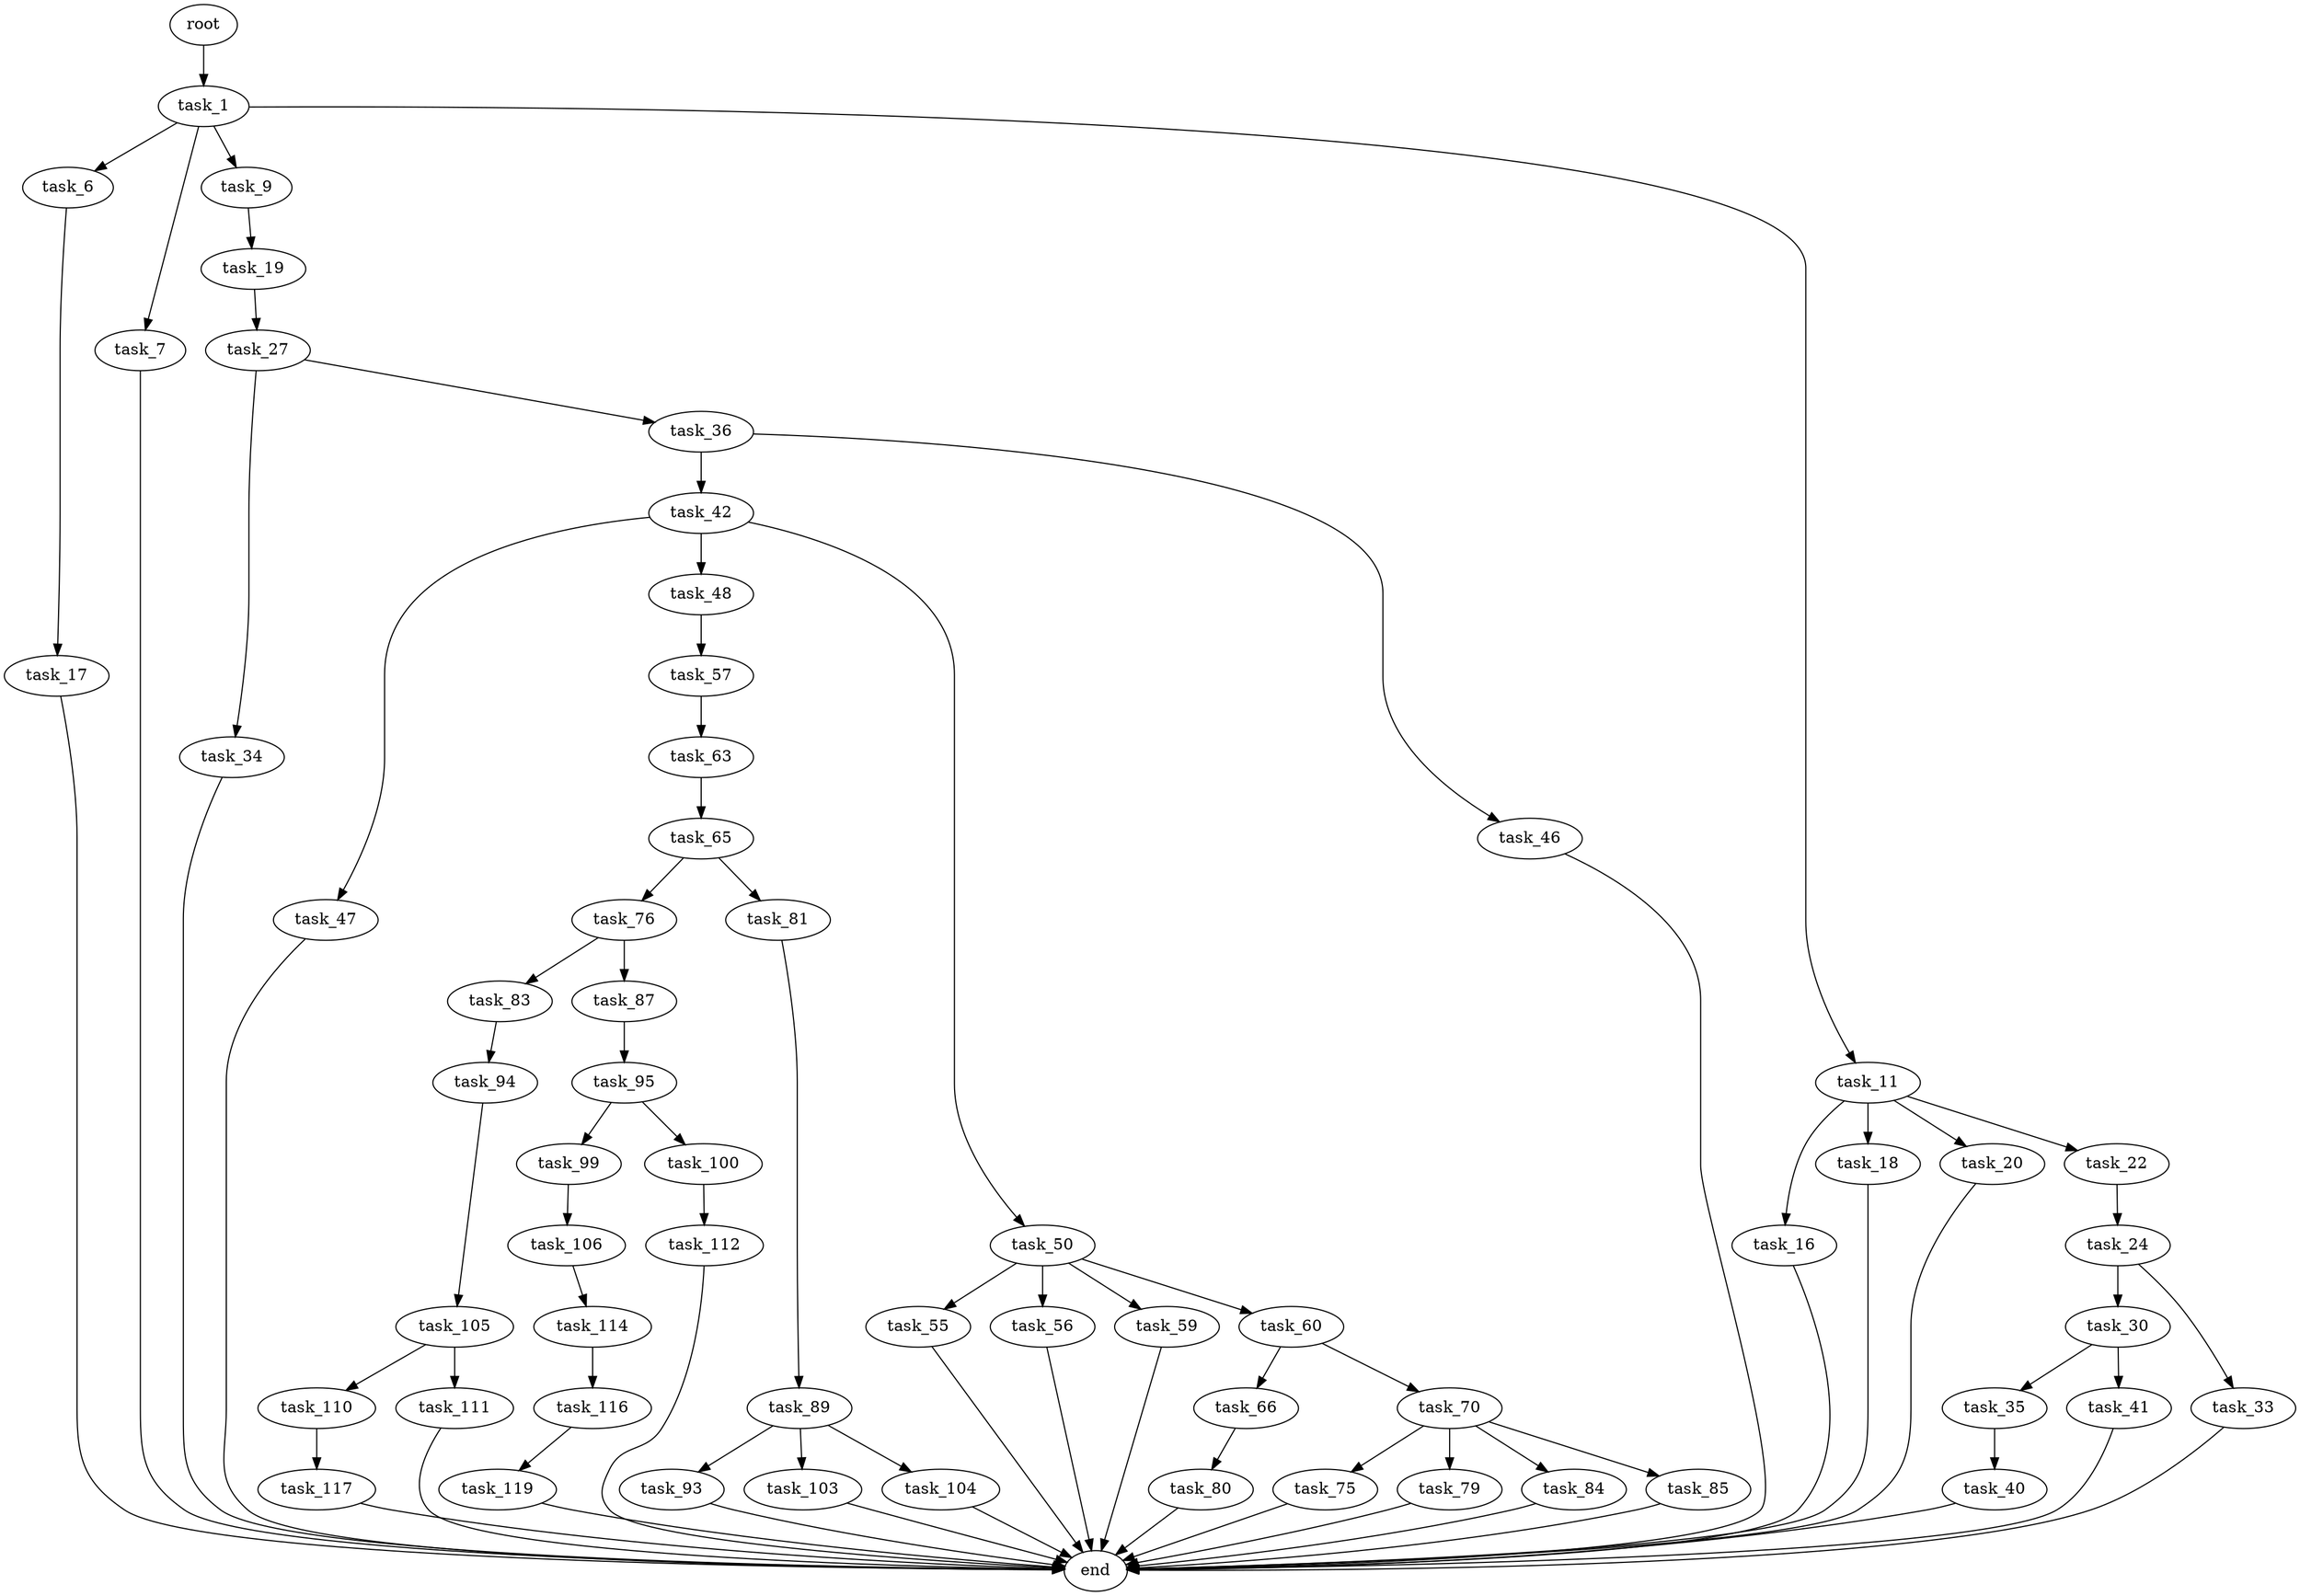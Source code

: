 digraph G {
  root [size="0.000000"];
  task_1 [size="981781885447.000000"];
  task_6 [size="720400884944.000000"];
  task_7 [size="28991029248.000000"];
  task_9 [size="4416672037.000000"];
  task_11 [size="2057559088.000000"];
  task_17 [size="196510968216.000000"];
  end [size="0.000000"];
  task_19 [size="28991029248.000000"];
  task_16 [size="1882960300.000000"];
  task_18 [size="467351135763.000000"];
  task_20 [size="549755813888.000000"];
  task_22 [size="782757789696.000000"];
  task_27 [size="231928233984.000000"];
  task_24 [size="42331260591.000000"];
  task_30 [size="231928233984.000000"];
  task_33 [size="16386078034.000000"];
  task_34 [size="682461481.000000"];
  task_36 [size="3190899563.000000"];
  task_35 [size="556668563832.000000"];
  task_41 [size="32105630445.000000"];
  task_40 [size="1677692782.000000"];
  task_42 [size="134217728000.000000"];
  task_46 [size="141267323643.000000"];
  task_47 [size="12228796387.000000"];
  task_48 [size="1250318598.000000"];
  task_50 [size="32307392478.000000"];
  task_57 [size="15578496771.000000"];
  task_55 [size="9990025512.000000"];
  task_56 [size="240266078884.000000"];
  task_59 [size="616690777064.000000"];
  task_60 [size="313200827849.000000"];
  task_63 [size="137705906658.000000"];
  task_66 [size="231928233984.000000"];
  task_70 [size="41545983998.000000"];
  task_65 [size="399088099721.000000"];
  task_76 [size="307487555125.000000"];
  task_81 [size="500408998493.000000"];
  task_80 [size="305808750883.000000"];
  task_75 [size="15977799561.000000"];
  task_79 [size="422082818092.000000"];
  task_84 [size="1073741824000.000000"];
  task_85 [size="10684316844.000000"];
  task_83 [size="384754464744.000000"];
  task_87 [size="8589934592.000000"];
  task_89 [size="261819872964.000000"];
  task_94 [size="445290396969.000000"];
  task_95 [size="1073741824000.000000"];
  task_93 [size="782757789696.000000"];
  task_103 [size="231928233984.000000"];
  task_104 [size="28991029248.000000"];
  task_105 [size="134217728000.000000"];
  task_99 [size="12263295594.000000"];
  task_100 [size="782757789696.000000"];
  task_106 [size="29262110047.000000"];
  task_112 [size="4459165688.000000"];
  task_110 [size="549755813888.000000"];
  task_111 [size="178903758120.000000"];
  task_114 [size="1073741824000.000000"];
  task_117 [size="254355669961.000000"];
  task_116 [size="6242253809.000000"];
  task_119 [size="291346464223.000000"];

  root -> task_1 [size="1.000000"];
  task_1 -> task_6 [size="838860800.000000"];
  task_1 -> task_7 [size="838860800.000000"];
  task_1 -> task_9 [size="838860800.000000"];
  task_1 -> task_11 [size="838860800.000000"];
  task_6 -> task_17 [size="536870912.000000"];
  task_7 -> end [size="1.000000"];
  task_9 -> task_19 [size="134217728.000000"];
  task_11 -> task_16 [size="75497472.000000"];
  task_11 -> task_18 [size="75497472.000000"];
  task_11 -> task_20 [size="75497472.000000"];
  task_11 -> task_22 [size="75497472.000000"];
  task_17 -> end [size="1.000000"];
  task_19 -> task_27 [size="75497472.000000"];
  task_16 -> end [size="1.000000"];
  task_18 -> end [size="1.000000"];
  task_20 -> end [size="1.000000"];
  task_22 -> task_24 [size="679477248.000000"];
  task_27 -> task_34 [size="301989888.000000"];
  task_27 -> task_36 [size="301989888.000000"];
  task_24 -> task_30 [size="838860800.000000"];
  task_24 -> task_33 [size="838860800.000000"];
  task_30 -> task_35 [size="301989888.000000"];
  task_30 -> task_41 [size="301989888.000000"];
  task_33 -> end [size="1.000000"];
  task_34 -> end [size="1.000000"];
  task_36 -> task_42 [size="209715200.000000"];
  task_36 -> task_46 [size="209715200.000000"];
  task_35 -> task_40 [size="679477248.000000"];
  task_41 -> end [size="1.000000"];
  task_40 -> end [size="1.000000"];
  task_42 -> task_47 [size="209715200.000000"];
  task_42 -> task_48 [size="209715200.000000"];
  task_42 -> task_50 [size="209715200.000000"];
  task_46 -> end [size="1.000000"];
  task_47 -> end [size="1.000000"];
  task_48 -> task_57 [size="75497472.000000"];
  task_50 -> task_55 [size="75497472.000000"];
  task_50 -> task_56 [size="75497472.000000"];
  task_50 -> task_59 [size="75497472.000000"];
  task_50 -> task_60 [size="75497472.000000"];
  task_57 -> task_63 [size="679477248.000000"];
  task_55 -> end [size="1.000000"];
  task_56 -> end [size="1.000000"];
  task_59 -> end [size="1.000000"];
  task_60 -> task_66 [size="209715200.000000"];
  task_60 -> task_70 [size="209715200.000000"];
  task_63 -> task_65 [size="209715200.000000"];
  task_66 -> task_80 [size="301989888.000000"];
  task_70 -> task_75 [size="679477248.000000"];
  task_70 -> task_79 [size="679477248.000000"];
  task_70 -> task_84 [size="679477248.000000"];
  task_70 -> task_85 [size="679477248.000000"];
  task_65 -> task_76 [size="679477248.000000"];
  task_65 -> task_81 [size="679477248.000000"];
  task_76 -> task_83 [size="209715200.000000"];
  task_76 -> task_87 [size="209715200.000000"];
  task_81 -> task_89 [size="838860800.000000"];
  task_80 -> end [size="1.000000"];
  task_75 -> end [size="1.000000"];
  task_79 -> end [size="1.000000"];
  task_84 -> end [size="1.000000"];
  task_85 -> end [size="1.000000"];
  task_83 -> task_94 [size="536870912.000000"];
  task_87 -> task_95 [size="33554432.000000"];
  task_89 -> task_93 [size="536870912.000000"];
  task_89 -> task_103 [size="536870912.000000"];
  task_89 -> task_104 [size="536870912.000000"];
  task_94 -> task_105 [size="411041792.000000"];
  task_95 -> task_99 [size="838860800.000000"];
  task_95 -> task_100 [size="838860800.000000"];
  task_93 -> end [size="1.000000"];
  task_103 -> end [size="1.000000"];
  task_104 -> end [size="1.000000"];
  task_105 -> task_110 [size="209715200.000000"];
  task_105 -> task_111 [size="209715200.000000"];
  task_99 -> task_106 [size="536870912.000000"];
  task_100 -> task_112 [size="679477248.000000"];
  task_106 -> task_114 [size="838860800.000000"];
  task_112 -> end [size="1.000000"];
  task_110 -> task_117 [size="536870912.000000"];
  task_111 -> end [size="1.000000"];
  task_114 -> task_116 [size="838860800.000000"];
  task_117 -> end [size="1.000000"];
  task_116 -> task_119 [size="679477248.000000"];
  task_119 -> end [size="1.000000"];
}
